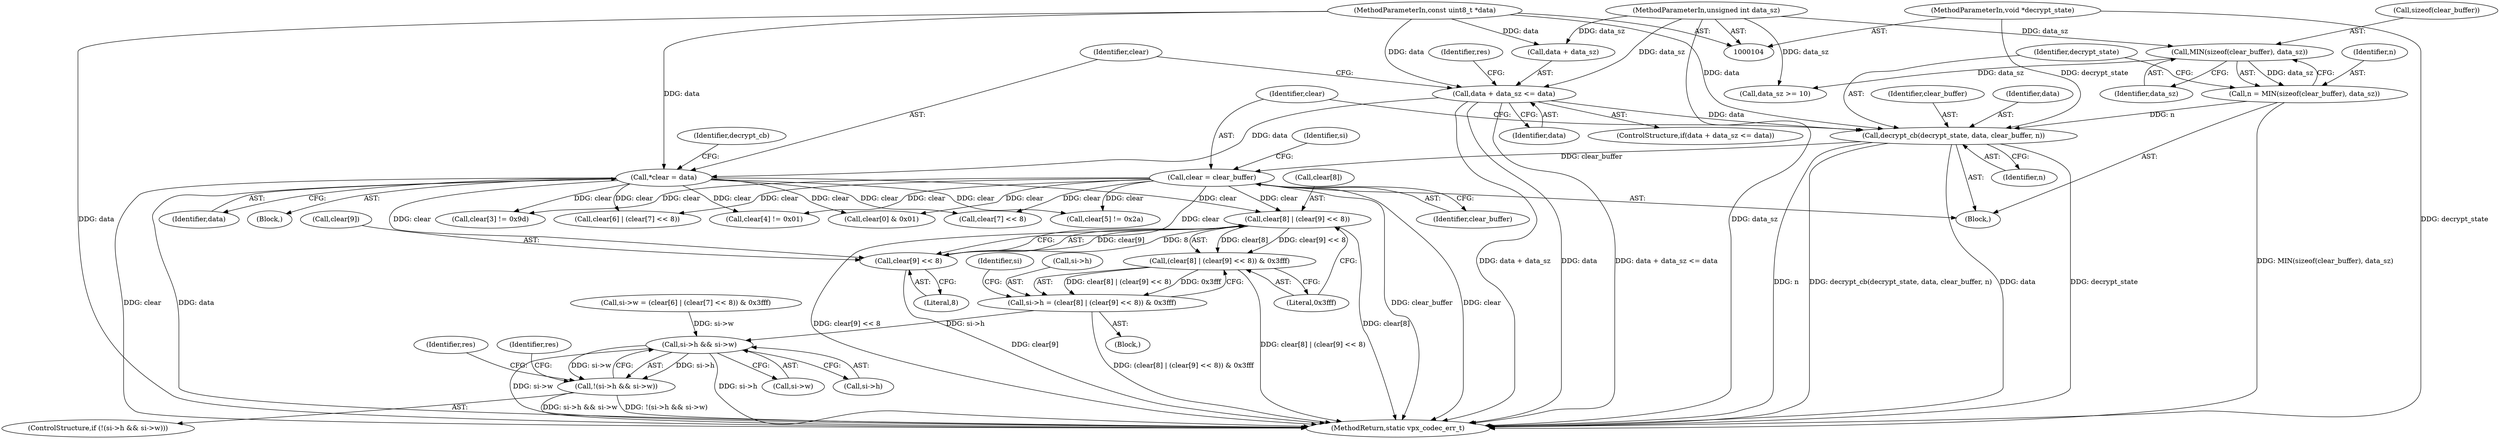 digraph "0_Android_063be1485e0099bc81ace3a08b0ec9186dcad693_0@pointer" {
"1000212" [label="(Call,clear[8] | (clear[9] << 8))"];
"1000129" [label="(Call,*clear = data)"];
"1000116" [label="(Call,data + data_sz <= data)"];
"1000105" [label="(MethodParameterIn,const uint8_t *data)"];
"1000106" [label="(MethodParameterIn,unsigned int data_sz)"];
"1000147" [label="(Call,clear = clear_buffer)"];
"1000142" [label="(Call,decrypt_cb(decrypt_state, data, clear_buffer, n))"];
"1000109" [label="(MethodParameterIn,void *decrypt_state)"];
"1000136" [label="(Call,n = MIN(sizeof(clear_buffer), data_sz))"];
"1000138" [label="(Call,MIN(sizeof(clear_buffer), data_sz))"];
"1000216" [label="(Call,clear[9] << 8)"];
"1000211" [label="(Call,(clear[8] | (clear[9] << 8)) & 0x3fff)"];
"1000207" [label="(Call,si->h = (clear[8] | (clear[9] << 8)) & 0x3fff)"];
"1000224" [label="(Call,si->h && si->w)"];
"1000223" [label="(Call,!(si->h && si->w))"];
"1000142" [label="(Call,decrypt_cb(decrypt_state, data, clear_buffer, n))"];
"1000217" [label="(Call,clear[9])"];
"1000213" [label="(Call,clear[8])"];
"1000130" [label="(Identifier,clear)"];
"1000129" [label="(Call,*clear = data)"];
"1000211" [label="(Call,(clear[8] | (clear[9] << 8)) & 0x3fff)"];
"1000149" [label="(Identifier,clear_buffer)"];
"1000161" [label="(Call,clear[0] & 0x01)"];
"1000139" [label="(Call,sizeof(clear_buffer))"];
"1000232" [label="(Identifier,res)"];
"1000207" [label="(Call,si->h = (clear[8] | (clear[9] << 8)) & 0x3fff)"];
"1000216" [label="(Call,clear[9] << 8)"];
"1000208" [label="(Call,si->h)"];
"1000106" [label="(MethodParameterIn,unsigned int data_sz)"];
"1000212" [label="(Call,clear[8] | (clear[9] << 8))"];
"1000105" [label="(MethodParameterIn,const uint8_t *data)"];
"1000120" [label="(Identifier,data)"];
"1000224" [label="(Call,si->h && si->w)"];
"1000201" [label="(Call,clear[7] << 8)"];
"1000157" [label="(Call,data_sz >= 10)"];
"1000180" [label="(Call,clear[4] != 0x01)"];
"1000143" [label="(Identifier,decrypt_state)"];
"1000134" [label="(Block,)"];
"1000115" [label="(ControlStructure,if(data + data_sz <= data))"];
"1000144" [label="(Identifier,data)"];
"1000240" [label="(Identifier,res)"];
"1000241" [label="(MethodReturn,static vpx_codec_err_t)"];
"1000126" [label="(Block,)"];
"1000220" [label="(Literal,8)"];
"1000147" [label="(Call,clear = clear_buffer)"];
"1000185" [label="(Call,clear[5] != 0x2a)"];
"1000117" [label="(Call,data + data_sz)"];
"1000174" [label="(Call,clear[3] != 0x9d)"];
"1000141" [label="(Identifier,data_sz)"];
"1000226" [label="(Identifier,si)"];
"1000166" [label="(Block,)"];
"1000123" [label="(Identifier,res)"];
"1000222" [label="(ControlStructure,if (!(si->h && si->w)))"];
"1000136" [label="(Call,n = MIN(sizeof(clear_buffer), data_sz))"];
"1000116" [label="(Call,data + data_sz <= data)"];
"1000133" [label="(Identifier,decrypt_cb)"];
"1000228" [label="(Call,si->w)"];
"1000192" [label="(Call,si->w = (clear[6] | (clear[7] << 8)) & 0x3fff)"];
"1000223" [label="(Call,!(si->h && si->w))"];
"1000109" [label="(MethodParameterIn,void *decrypt_state)"];
"1000152" [label="(Identifier,si)"];
"1000138" [label="(Call,MIN(sizeof(clear_buffer), data_sz))"];
"1000225" [label="(Call,si->h)"];
"1000131" [label="(Identifier,data)"];
"1000197" [label="(Call,clear[6] | (clear[7] << 8))"];
"1000137" [label="(Identifier,n)"];
"1000146" [label="(Identifier,n)"];
"1000148" [label="(Identifier,clear)"];
"1000221" [label="(Literal,0x3fff)"];
"1000145" [label="(Identifier,clear_buffer)"];
"1000212" -> "1000211"  [label="AST: "];
"1000212" -> "1000216"  [label="CFG: "];
"1000213" -> "1000212"  [label="AST: "];
"1000216" -> "1000212"  [label="AST: "];
"1000221" -> "1000212"  [label="CFG: "];
"1000212" -> "1000241"  [label="DDG: clear[9] << 8"];
"1000212" -> "1000241"  [label="DDG: clear[8]"];
"1000212" -> "1000211"  [label="DDG: clear[8]"];
"1000212" -> "1000211"  [label="DDG: clear[9] << 8"];
"1000129" -> "1000212"  [label="DDG: clear"];
"1000147" -> "1000212"  [label="DDG: clear"];
"1000216" -> "1000212"  [label="DDG: clear[9]"];
"1000216" -> "1000212"  [label="DDG: 8"];
"1000129" -> "1000126"  [label="AST: "];
"1000129" -> "1000131"  [label="CFG: "];
"1000130" -> "1000129"  [label="AST: "];
"1000131" -> "1000129"  [label="AST: "];
"1000133" -> "1000129"  [label="CFG: "];
"1000129" -> "1000241"  [label="DDG: clear"];
"1000129" -> "1000241"  [label="DDG: data"];
"1000116" -> "1000129"  [label="DDG: data"];
"1000105" -> "1000129"  [label="DDG: data"];
"1000129" -> "1000161"  [label="DDG: clear"];
"1000129" -> "1000174"  [label="DDG: clear"];
"1000129" -> "1000180"  [label="DDG: clear"];
"1000129" -> "1000185"  [label="DDG: clear"];
"1000129" -> "1000197"  [label="DDG: clear"];
"1000129" -> "1000201"  [label="DDG: clear"];
"1000129" -> "1000216"  [label="DDG: clear"];
"1000116" -> "1000115"  [label="AST: "];
"1000116" -> "1000120"  [label="CFG: "];
"1000117" -> "1000116"  [label="AST: "];
"1000120" -> "1000116"  [label="AST: "];
"1000123" -> "1000116"  [label="CFG: "];
"1000130" -> "1000116"  [label="CFG: "];
"1000116" -> "1000241"  [label="DDG: data + data_sz"];
"1000116" -> "1000241"  [label="DDG: data"];
"1000116" -> "1000241"  [label="DDG: data + data_sz <= data"];
"1000105" -> "1000116"  [label="DDG: data"];
"1000106" -> "1000116"  [label="DDG: data_sz"];
"1000116" -> "1000142"  [label="DDG: data"];
"1000105" -> "1000104"  [label="AST: "];
"1000105" -> "1000241"  [label="DDG: data"];
"1000105" -> "1000117"  [label="DDG: data"];
"1000105" -> "1000142"  [label="DDG: data"];
"1000106" -> "1000104"  [label="AST: "];
"1000106" -> "1000241"  [label="DDG: data_sz"];
"1000106" -> "1000117"  [label="DDG: data_sz"];
"1000106" -> "1000138"  [label="DDG: data_sz"];
"1000106" -> "1000157"  [label="DDG: data_sz"];
"1000147" -> "1000134"  [label="AST: "];
"1000147" -> "1000149"  [label="CFG: "];
"1000148" -> "1000147"  [label="AST: "];
"1000149" -> "1000147"  [label="AST: "];
"1000152" -> "1000147"  [label="CFG: "];
"1000147" -> "1000241"  [label="DDG: clear_buffer"];
"1000147" -> "1000241"  [label="DDG: clear"];
"1000142" -> "1000147"  [label="DDG: clear_buffer"];
"1000147" -> "1000161"  [label="DDG: clear"];
"1000147" -> "1000174"  [label="DDG: clear"];
"1000147" -> "1000180"  [label="DDG: clear"];
"1000147" -> "1000185"  [label="DDG: clear"];
"1000147" -> "1000197"  [label="DDG: clear"];
"1000147" -> "1000201"  [label="DDG: clear"];
"1000147" -> "1000216"  [label="DDG: clear"];
"1000142" -> "1000134"  [label="AST: "];
"1000142" -> "1000146"  [label="CFG: "];
"1000143" -> "1000142"  [label="AST: "];
"1000144" -> "1000142"  [label="AST: "];
"1000145" -> "1000142"  [label="AST: "];
"1000146" -> "1000142"  [label="AST: "];
"1000148" -> "1000142"  [label="CFG: "];
"1000142" -> "1000241"  [label="DDG: decrypt_cb(decrypt_state, data, clear_buffer, n)"];
"1000142" -> "1000241"  [label="DDG: data"];
"1000142" -> "1000241"  [label="DDG: decrypt_state"];
"1000142" -> "1000241"  [label="DDG: n"];
"1000109" -> "1000142"  [label="DDG: decrypt_state"];
"1000136" -> "1000142"  [label="DDG: n"];
"1000109" -> "1000104"  [label="AST: "];
"1000109" -> "1000241"  [label="DDG: decrypt_state"];
"1000136" -> "1000134"  [label="AST: "];
"1000136" -> "1000138"  [label="CFG: "];
"1000137" -> "1000136"  [label="AST: "];
"1000138" -> "1000136"  [label="AST: "];
"1000143" -> "1000136"  [label="CFG: "];
"1000136" -> "1000241"  [label="DDG: MIN(sizeof(clear_buffer), data_sz)"];
"1000138" -> "1000136"  [label="DDG: data_sz"];
"1000138" -> "1000141"  [label="CFG: "];
"1000139" -> "1000138"  [label="AST: "];
"1000141" -> "1000138"  [label="AST: "];
"1000138" -> "1000157"  [label="DDG: data_sz"];
"1000216" -> "1000220"  [label="CFG: "];
"1000217" -> "1000216"  [label="AST: "];
"1000220" -> "1000216"  [label="AST: "];
"1000216" -> "1000241"  [label="DDG: clear[9]"];
"1000211" -> "1000207"  [label="AST: "];
"1000211" -> "1000221"  [label="CFG: "];
"1000221" -> "1000211"  [label="AST: "];
"1000207" -> "1000211"  [label="CFG: "];
"1000211" -> "1000241"  [label="DDG: clear[8] | (clear[9] << 8)"];
"1000211" -> "1000207"  [label="DDG: clear[8] | (clear[9] << 8)"];
"1000211" -> "1000207"  [label="DDG: 0x3fff"];
"1000207" -> "1000166"  [label="AST: "];
"1000208" -> "1000207"  [label="AST: "];
"1000226" -> "1000207"  [label="CFG: "];
"1000207" -> "1000241"  [label="DDG: (clear[8] | (clear[9] << 8)) & 0x3fff"];
"1000207" -> "1000224"  [label="DDG: si->h"];
"1000224" -> "1000223"  [label="AST: "];
"1000224" -> "1000225"  [label="CFG: "];
"1000224" -> "1000228"  [label="CFG: "];
"1000225" -> "1000224"  [label="AST: "];
"1000228" -> "1000224"  [label="AST: "];
"1000223" -> "1000224"  [label="CFG: "];
"1000224" -> "1000241"  [label="DDG: si->h"];
"1000224" -> "1000241"  [label="DDG: si->w"];
"1000224" -> "1000223"  [label="DDG: si->h"];
"1000224" -> "1000223"  [label="DDG: si->w"];
"1000192" -> "1000224"  [label="DDG: si->w"];
"1000223" -> "1000222"  [label="AST: "];
"1000232" -> "1000223"  [label="CFG: "];
"1000240" -> "1000223"  [label="CFG: "];
"1000223" -> "1000241"  [label="DDG: !(si->h && si->w)"];
"1000223" -> "1000241"  [label="DDG: si->h && si->w"];
}
